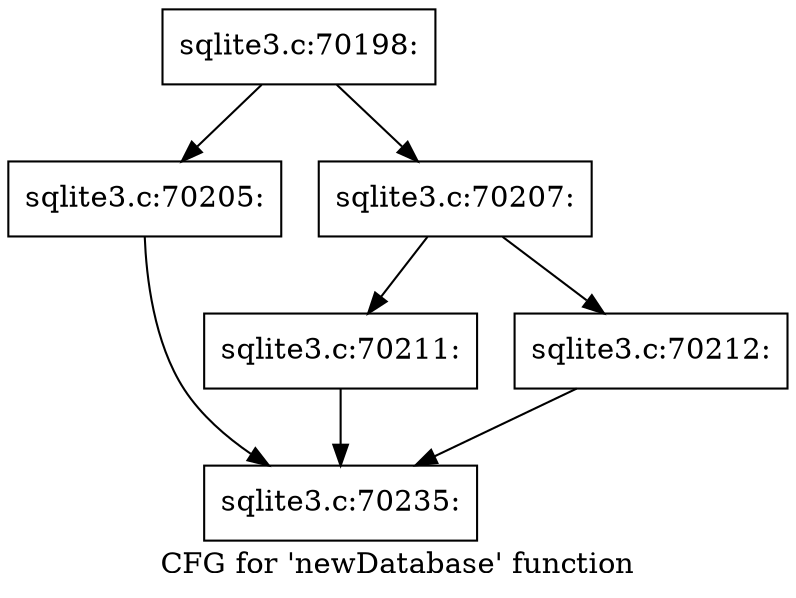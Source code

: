digraph "CFG for 'newDatabase' function" {
	label="CFG for 'newDatabase' function";

	Node0x55c0f776d210 [shape=record,label="{sqlite3.c:70198:}"];
	Node0x55c0f776d210 -> Node0x55c0f77710f0;
	Node0x55c0f776d210 -> Node0x55c0f7771140;
	Node0x55c0f77710f0 [shape=record,label="{sqlite3.c:70205:}"];
	Node0x55c0f77710f0 -> Node0x55c0f776d390;
	Node0x55c0f7771140 [shape=record,label="{sqlite3.c:70207:}"];
	Node0x55c0f7771140 -> Node0x55c0f7772190;
	Node0x55c0f7771140 -> Node0x55c0f77721e0;
	Node0x55c0f7772190 [shape=record,label="{sqlite3.c:70211:}"];
	Node0x55c0f7772190 -> Node0x55c0f776d390;
	Node0x55c0f77721e0 [shape=record,label="{sqlite3.c:70212:}"];
	Node0x55c0f77721e0 -> Node0x55c0f776d390;
	Node0x55c0f776d390 [shape=record,label="{sqlite3.c:70235:}"];
}
